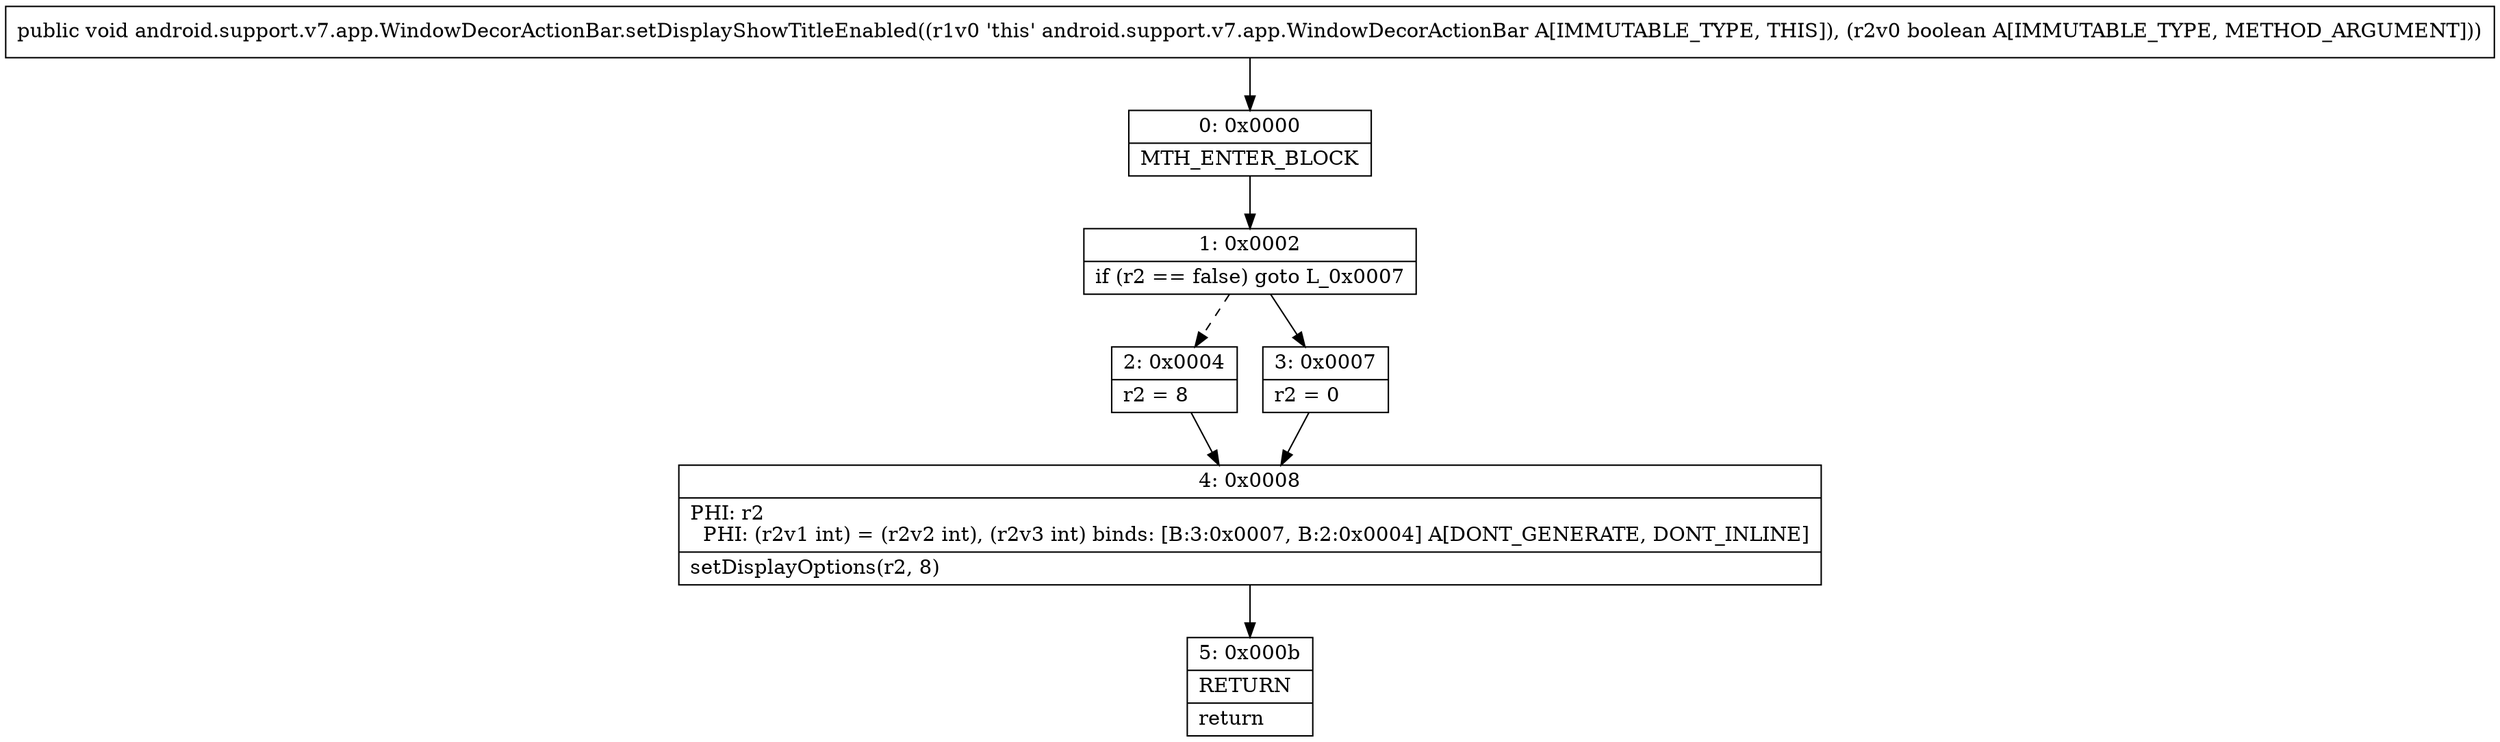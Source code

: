 digraph "CFG forandroid.support.v7.app.WindowDecorActionBar.setDisplayShowTitleEnabled(Z)V" {
Node_0 [shape=record,label="{0\:\ 0x0000|MTH_ENTER_BLOCK\l}"];
Node_1 [shape=record,label="{1\:\ 0x0002|if (r2 == false) goto L_0x0007\l}"];
Node_2 [shape=record,label="{2\:\ 0x0004|r2 = 8\l}"];
Node_3 [shape=record,label="{3\:\ 0x0007|r2 = 0\l}"];
Node_4 [shape=record,label="{4\:\ 0x0008|PHI: r2 \l  PHI: (r2v1 int) = (r2v2 int), (r2v3 int) binds: [B:3:0x0007, B:2:0x0004] A[DONT_GENERATE, DONT_INLINE]\l|setDisplayOptions(r2, 8)\l}"];
Node_5 [shape=record,label="{5\:\ 0x000b|RETURN\l|return\l}"];
MethodNode[shape=record,label="{public void android.support.v7.app.WindowDecorActionBar.setDisplayShowTitleEnabled((r1v0 'this' android.support.v7.app.WindowDecorActionBar A[IMMUTABLE_TYPE, THIS]), (r2v0 boolean A[IMMUTABLE_TYPE, METHOD_ARGUMENT])) }"];
MethodNode -> Node_0;
Node_0 -> Node_1;
Node_1 -> Node_2[style=dashed];
Node_1 -> Node_3;
Node_2 -> Node_4;
Node_3 -> Node_4;
Node_4 -> Node_5;
}

